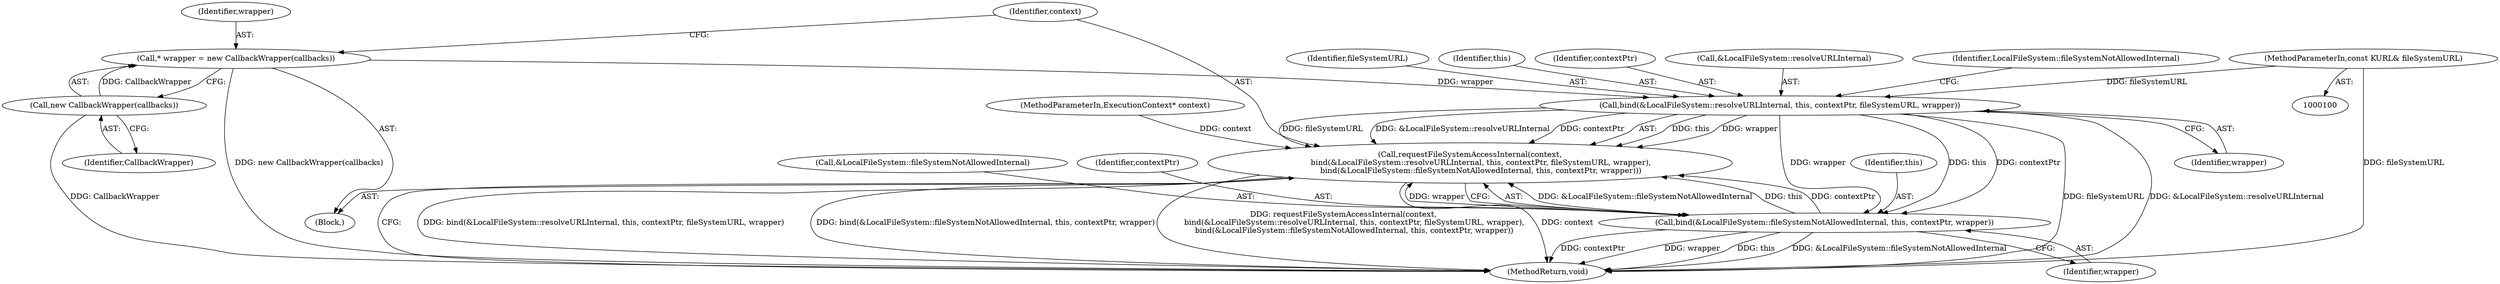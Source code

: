 digraph "0_Chrome_02c8303512ebed345011f7b545e2f418799be2f0_17@pointer" {
"1000113" [label="(Call,bind(&LocalFileSystem::resolveURLInternal, this, contextPtr, fileSystemURL, wrapper))"];
"1000102" [label="(MethodParameterIn,const KURL& fileSystemURL)"];
"1000107" [label="(Call,* wrapper = new CallbackWrapper(callbacks))"];
"1000109" [label="(Call,new CallbackWrapper(callbacks))"];
"1000111" [label="(Call,requestFileSystemAccessInternal(context,\n         bind(&LocalFileSystem::resolveURLInternal, this, contextPtr, fileSystemURL, wrapper),\n         bind(&LocalFileSystem::fileSystemNotAllowedInternal, this, contextPtr, wrapper)))"];
"1000120" [label="(Call,bind(&LocalFileSystem::fileSystemNotAllowedInternal, this, contextPtr, wrapper))"];
"1000113" [label="(Call,bind(&LocalFileSystem::resolveURLInternal, this, contextPtr, fileSystemURL, wrapper))"];
"1000126" [label="(MethodReturn,void)"];
"1000108" [label="(Identifier,wrapper)"];
"1000122" [label="(Identifier,LocalFileSystem::fileSystemNotAllowedInternal)"];
"1000123" [label="(Identifier,this)"];
"1000118" [label="(Identifier,fileSystemURL)"];
"1000104" [label="(Block,)"];
"1000102" [label="(MethodParameterIn,const KURL& fileSystemURL)"];
"1000111" [label="(Call,requestFileSystemAccessInternal(context,\n         bind(&LocalFileSystem::resolveURLInternal, this, contextPtr, fileSystemURL, wrapper),\n         bind(&LocalFileSystem::fileSystemNotAllowedInternal, this, contextPtr, wrapper)))"];
"1000110" [label="(Identifier,CallbackWrapper)"];
"1000116" [label="(Identifier,this)"];
"1000107" [label="(Call,* wrapper = new CallbackWrapper(callbacks))"];
"1000125" [label="(Identifier,wrapper)"];
"1000121" [label="(Call,&LocalFileSystem::fileSystemNotAllowedInternal)"];
"1000120" [label="(Call,bind(&LocalFileSystem::fileSystemNotAllowedInternal, this, contextPtr, wrapper))"];
"1000114" [label="(Call,&LocalFileSystem::resolveURLInternal)"];
"1000117" [label="(Identifier,contextPtr)"];
"1000119" [label="(Identifier,wrapper)"];
"1000109" [label="(Call,new CallbackWrapper(callbacks))"];
"1000101" [label="(MethodParameterIn,ExecutionContext* context)"];
"1000112" [label="(Identifier,context)"];
"1000124" [label="(Identifier,contextPtr)"];
"1000113" -> "1000111"  [label="AST: "];
"1000113" -> "1000119"  [label="CFG: "];
"1000114" -> "1000113"  [label="AST: "];
"1000116" -> "1000113"  [label="AST: "];
"1000117" -> "1000113"  [label="AST: "];
"1000118" -> "1000113"  [label="AST: "];
"1000119" -> "1000113"  [label="AST: "];
"1000122" -> "1000113"  [label="CFG: "];
"1000113" -> "1000126"  [label="DDG: &LocalFileSystem::resolveURLInternal"];
"1000113" -> "1000126"  [label="DDG: fileSystemURL"];
"1000113" -> "1000111"  [label="DDG: this"];
"1000113" -> "1000111"  [label="DDG: wrapper"];
"1000113" -> "1000111"  [label="DDG: fileSystemURL"];
"1000113" -> "1000111"  [label="DDG: &LocalFileSystem::resolveURLInternal"];
"1000113" -> "1000111"  [label="DDG: contextPtr"];
"1000102" -> "1000113"  [label="DDG: fileSystemURL"];
"1000107" -> "1000113"  [label="DDG: wrapper"];
"1000113" -> "1000120"  [label="DDG: this"];
"1000113" -> "1000120"  [label="DDG: contextPtr"];
"1000113" -> "1000120"  [label="DDG: wrapper"];
"1000102" -> "1000100"  [label="AST: "];
"1000102" -> "1000126"  [label="DDG: fileSystemURL"];
"1000107" -> "1000104"  [label="AST: "];
"1000107" -> "1000109"  [label="CFG: "];
"1000108" -> "1000107"  [label="AST: "];
"1000109" -> "1000107"  [label="AST: "];
"1000112" -> "1000107"  [label="CFG: "];
"1000107" -> "1000126"  [label="DDG: new CallbackWrapper(callbacks)"];
"1000109" -> "1000107"  [label="DDG: CallbackWrapper"];
"1000109" -> "1000110"  [label="CFG: "];
"1000110" -> "1000109"  [label="AST: "];
"1000109" -> "1000126"  [label="DDG: CallbackWrapper"];
"1000111" -> "1000104"  [label="AST: "];
"1000111" -> "1000120"  [label="CFG: "];
"1000112" -> "1000111"  [label="AST: "];
"1000120" -> "1000111"  [label="AST: "];
"1000126" -> "1000111"  [label="CFG: "];
"1000111" -> "1000126"  [label="DDG: requestFileSystemAccessInternal(context,\n         bind(&LocalFileSystem::resolveURLInternal, this, contextPtr, fileSystemURL, wrapper),\n         bind(&LocalFileSystem::fileSystemNotAllowedInternal, this, contextPtr, wrapper))"];
"1000111" -> "1000126"  [label="DDG: context"];
"1000111" -> "1000126"  [label="DDG: bind(&LocalFileSystem::resolveURLInternal, this, contextPtr, fileSystemURL, wrapper)"];
"1000111" -> "1000126"  [label="DDG: bind(&LocalFileSystem::fileSystemNotAllowedInternal, this, contextPtr, wrapper)"];
"1000101" -> "1000111"  [label="DDG: context"];
"1000120" -> "1000111"  [label="DDG: &LocalFileSystem::fileSystemNotAllowedInternal"];
"1000120" -> "1000111"  [label="DDG: this"];
"1000120" -> "1000111"  [label="DDG: contextPtr"];
"1000120" -> "1000111"  [label="DDG: wrapper"];
"1000120" -> "1000125"  [label="CFG: "];
"1000121" -> "1000120"  [label="AST: "];
"1000123" -> "1000120"  [label="AST: "];
"1000124" -> "1000120"  [label="AST: "];
"1000125" -> "1000120"  [label="AST: "];
"1000120" -> "1000126"  [label="DDG: wrapper"];
"1000120" -> "1000126"  [label="DDG: this"];
"1000120" -> "1000126"  [label="DDG: &LocalFileSystem::fileSystemNotAllowedInternal"];
"1000120" -> "1000126"  [label="DDG: contextPtr"];
}
